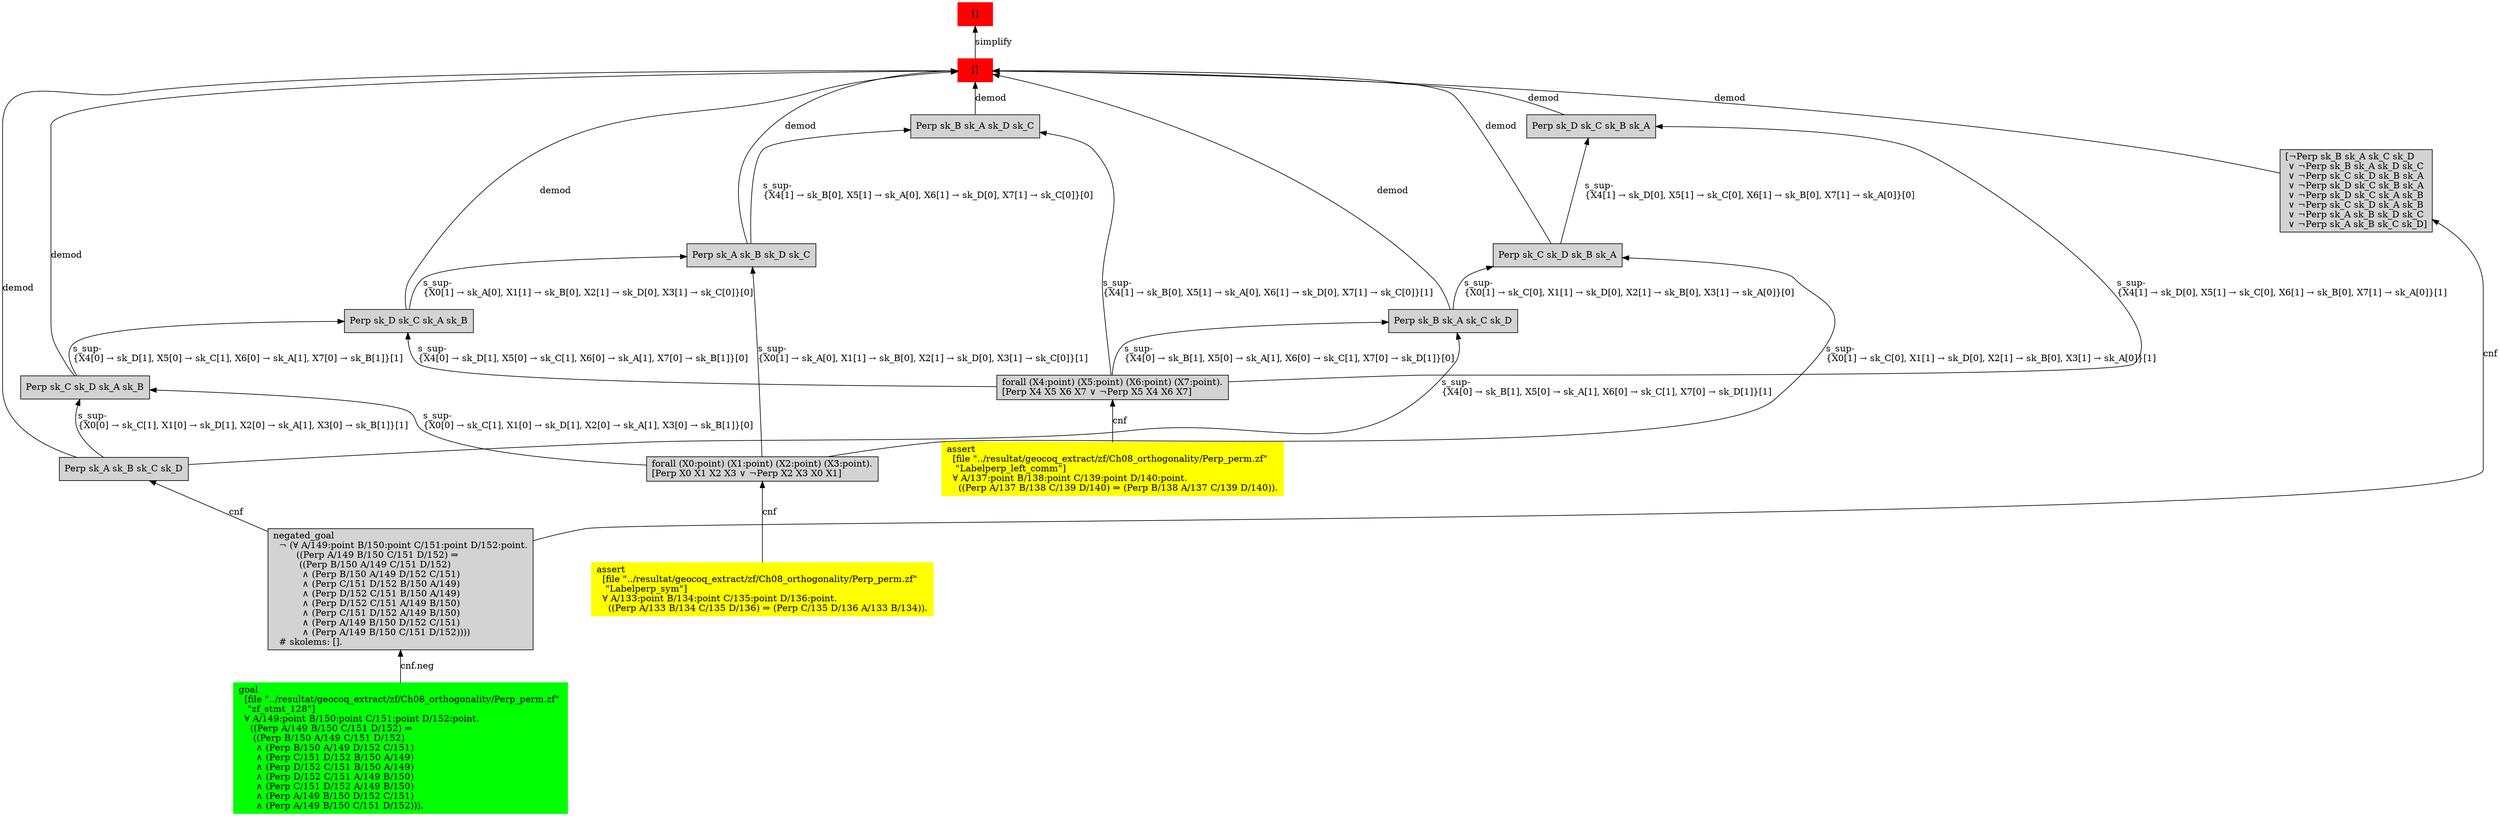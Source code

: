 digraph "unsat_graph" {
  vertex_0 [color=red, label="[]", shape=box, style=filled];
  vertex_0 -> vertex_1 [label="simplify", dir="back"];
  vertex_1 [color=red, label="[]", shape=box, style=filled];
  vertex_1 -> vertex_2 [label="demod", dir="back"];
  vertex_2 [shape=box, label="Perp sk_A sk_B sk_C sk_D\l", style=filled];
  vertex_2 -> vertex_3 [label="cnf", dir="back"];
  vertex_3 [shape=box, label="negated_goal\l  ¬ (∀ A/149:point B/150:point C/151:point D/152:point.\l        ((Perp A/149 B/150 C/151 D/152) ⇒\l         ((Perp B/150 A/149 C/151 D/152)\l          ∧ (Perp B/150 A/149 D/152 C/151)\l          ∧ (Perp C/151 D/152 B/150 A/149)\l          ∧ (Perp D/152 C/151 B/150 A/149)\l          ∧ (Perp D/152 C/151 A/149 B/150)\l          ∧ (Perp C/151 D/152 A/149 B/150)\l          ∧ (Perp A/149 B/150 D/152 C/151)\l          ∧ (Perp A/149 B/150 C/151 D/152))))\l  # skolems: [].\l", style=filled];
  vertex_3 -> vertex_4 [label="cnf.neg", dir="back"];
  vertex_4 [color=green, shape=box, label="goal\l  [file \"../resultat/geocoq_extract/zf/Ch08_orthogonality/Perp_perm.zf\" \l   \"zf_stmt_128\"]\l  ∀ A/149:point B/150:point C/151:point D/152:point.\l    ((Perp A/149 B/150 C/151 D/152) ⇒\l     ((Perp B/150 A/149 C/151 D/152)\l      ∧ (Perp B/150 A/149 D/152 C/151)\l      ∧ (Perp C/151 D/152 B/150 A/149)\l      ∧ (Perp D/152 C/151 B/150 A/149)\l      ∧ (Perp D/152 C/151 A/149 B/150)\l      ∧ (Perp C/151 D/152 A/149 B/150)\l      ∧ (Perp A/149 B/150 D/152 C/151)\l      ∧ (Perp A/149 B/150 C/151 D/152))).\l", style=filled];
  vertex_1 -> vertex_5 [label="demod", dir="back"];
  vertex_5 [shape=box, label="Perp sk_A sk_B sk_D sk_C\l", style=filled];
  vertex_5 -> vertex_6 [label="s_sup-\l\{X0[1] → sk_A[0], X1[1] → sk_B[0], X2[1] → sk_D[0], X3[1] → sk_C[0]\}[1]\l", dir="back"];
  vertex_6 [shape=box, label="forall (X0:point) (X1:point) (X2:point) (X3:point).\l[Perp X0 X1 X2 X3 ∨ ¬Perp X2 X3 X0 X1]\l", style=filled];
  vertex_6 -> vertex_7 [label="cnf", dir="back"];
  vertex_7 [color=yellow, shape=box, label="assert\l  [file \"../resultat/geocoq_extract/zf/Ch08_orthogonality/Perp_perm.zf\" \l   \"Labelperp_sym\"]\l  ∀ A/133:point B/134:point C/135:point D/136:point.\l    ((Perp A/133 B/134 C/135 D/136) ⇒ (Perp C/135 D/136 A/133 B/134)).\l", style=filled];
  vertex_5 -> vertex_8 [label="s_sup-\l\{X0[1] → sk_A[0], X1[1] → sk_B[0], X2[1] → sk_D[0], X3[1] → sk_C[0]\}[0]\l", dir="back"];
  vertex_8 [shape=box, label="Perp sk_D sk_C sk_A sk_B\l", style=filled];
  vertex_8 -> vertex_9 [label="s_sup-\l\{X4[0] → sk_D[1], X5[0] → sk_C[1], X6[0] → sk_A[1], X7[0] → sk_B[1]\}[0]\l", dir="back"];
  vertex_9 [shape=box, label="forall (X4:point) (X5:point) (X6:point) (X7:point).\l[Perp X4 X5 X6 X7 ∨ ¬Perp X5 X4 X6 X7]\l", style=filled];
  vertex_9 -> vertex_10 [label="cnf", dir="back"];
  vertex_10 [color=yellow, shape=box, label="assert\l  [file \"../resultat/geocoq_extract/zf/Ch08_orthogonality/Perp_perm.zf\" \l   \"Labelperp_left_comm\"]\l  ∀ A/137:point B/138:point C/139:point D/140:point.\l    ((Perp A/137 B/138 C/139 D/140) ⇒ (Perp B/138 A/137 C/139 D/140)).\l", style=filled];
  vertex_8 -> vertex_11 [label="s_sup-\l\{X4[0] → sk_D[1], X5[0] → sk_C[1], X6[0] → sk_A[1], X7[0] → sk_B[1]\}[1]\l", dir="back"];
  vertex_11 [shape=box, label="Perp sk_C sk_D sk_A sk_B\l", style=filled];
  vertex_11 -> vertex_6 [label="s_sup-\l\{X0[0] → sk_C[1], X1[0] → sk_D[1], X2[0] → sk_A[1], X3[0] → sk_B[1]\}[0]\l", dir="back"];
  vertex_11 -> vertex_2 [label="s_sup-\l\{X0[0] → sk_C[1], X1[0] → sk_D[1], X2[0] → sk_A[1], X3[0] → sk_B[1]\}[1]\l", dir="back"];
  vertex_1 -> vertex_11 [label="demod", dir="back"];
  vertex_1 -> vertex_8 [label="demod", dir="back"];
  vertex_1 -> vertex_12 [label="demod", dir="back"];
  vertex_12 [shape=box, label="Perp sk_D sk_C sk_B sk_A\l", style=filled];
  vertex_12 -> vertex_9 [label="s_sup-\l\{X4[1] → sk_D[0], X5[1] → sk_C[0], X6[1] → sk_B[0], X7[1] → sk_A[0]\}[1]\l", dir="back"];
  vertex_12 -> vertex_13 [label="s_sup-\l\{X4[1] → sk_D[0], X5[1] → sk_C[0], X6[1] → sk_B[0], X7[1] → sk_A[0]\}[0]\l", dir="back"];
  vertex_13 [shape=box, label="Perp sk_C sk_D sk_B sk_A\l", style=filled];
  vertex_13 -> vertex_6 [label="s_sup-\l\{X0[1] → sk_C[0], X1[1] → sk_D[0], X2[1] → sk_B[0], X3[1] → sk_A[0]\}[1]\l", dir="back"];
  vertex_13 -> vertex_14 [label="s_sup-\l\{X0[1] → sk_C[0], X1[1] → sk_D[0], X2[1] → sk_B[0], X3[1] → sk_A[0]\}[0]\l", dir="back"];
  vertex_14 [shape=box, label="Perp sk_B sk_A sk_C sk_D\l", style=filled];
  vertex_14 -> vertex_9 [label="s_sup-\l\{X4[0] → sk_B[1], X5[0] → sk_A[1], X6[0] → sk_C[1], X7[0] → sk_D[1]\}[0]\l", dir="back"];
  vertex_14 -> vertex_2 [label="s_sup-\l\{X4[0] → sk_B[1], X5[0] → sk_A[1], X6[0] → sk_C[1], X7[0] → sk_D[1]\}[1]\l", dir="back"];
  vertex_1 -> vertex_13 [label="demod", dir="back"];
  vertex_1 -> vertex_15 [label="demod", dir="back"];
  vertex_15 [shape=box, label="Perp sk_B sk_A sk_D sk_C\l", style=filled];
  vertex_15 -> vertex_9 [label="s_sup-\l\{X4[1] → sk_B[0], X5[1] → sk_A[0], X6[1] → sk_D[0], X7[1] → sk_C[0]\}[1]\l", dir="back"];
  vertex_15 -> vertex_5 [label="s_sup-\l\{X4[1] → sk_B[0], X5[1] → sk_A[0], X6[1] → sk_D[0], X7[1] → sk_C[0]\}[0]\l", dir="back"];
  vertex_1 -> vertex_14 [label="demod", dir="back"];
  vertex_1 -> vertex_16 [label="demod", dir="back"];
  vertex_16 [shape=box, label="[¬Perp sk_B sk_A sk_C sk_D\l ∨ ¬Perp sk_B sk_A sk_D sk_C\l ∨ ¬Perp sk_C sk_D sk_B sk_A\l ∨ ¬Perp sk_D sk_C sk_B sk_A\l ∨ ¬Perp sk_D sk_C sk_A sk_B\l ∨ ¬Perp sk_C sk_D sk_A sk_B\l ∨ ¬Perp sk_A sk_B sk_D sk_C\l ∨ ¬Perp sk_A sk_B sk_C sk_D]\l", style=filled];
  vertex_16 -> vertex_3 [label="cnf", dir="back"];
  }


